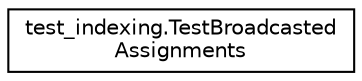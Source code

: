 digraph "Graphical Class Hierarchy"
{
 // LATEX_PDF_SIZE
  edge [fontname="Helvetica",fontsize="10",labelfontname="Helvetica",labelfontsize="10"];
  node [fontname="Helvetica",fontsize="10",shape=record];
  rankdir="LR";
  Node0 [label="test_indexing.TestBroadcasted\lAssignments",height=0.2,width=0.4,color="black", fillcolor="white", style="filled",URL="$classtest__indexing_1_1TestBroadcastedAssignments.html",tooltip=" "];
}
